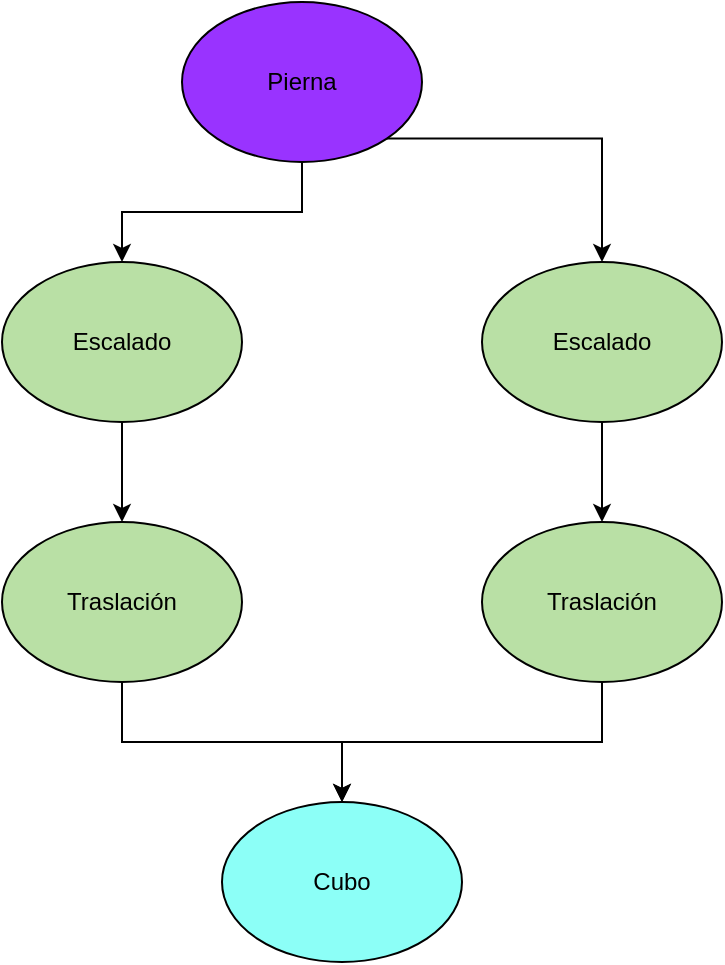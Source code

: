 <mxfile version="16.2.6" type="device"><diagram id="krBI8kT6g6ZMfQQ0Icqa" name="Page-1"><mxGraphModel dx="461" dy="743" grid="1" gridSize="10" guides="1" tooltips="1" connect="1" arrows="1" fold="1" page="1" pageScale="1" pageWidth="850" pageHeight="1100" math="0" shadow="0"><root><mxCell id="0"/><mxCell id="1" parent="0"/><mxCell id="rHuEny_SGPfgpW1nrN5e-9" style="edgeStyle=orthogonalEdgeStyle;rounded=0;orthogonalLoop=1;jettySize=auto;html=1;exitX=0.5;exitY=1;exitDx=0;exitDy=0;" edge="1" parent="1" source="rHuEny_SGPfgpW1nrN5e-1" target="rHuEny_SGPfgpW1nrN5e-2"><mxGeometry relative="1" as="geometry"/></mxCell><mxCell id="rHuEny_SGPfgpW1nrN5e-11" style="edgeStyle=orthogonalEdgeStyle;rounded=0;orthogonalLoop=1;jettySize=auto;html=1;exitX=1;exitY=1;exitDx=0;exitDy=0;" edge="1" parent="1" source="rHuEny_SGPfgpW1nrN5e-1" target="rHuEny_SGPfgpW1nrN5e-7"><mxGeometry relative="1" as="geometry"/></mxCell><mxCell id="rHuEny_SGPfgpW1nrN5e-1" value="Pierna" style="ellipse;whiteSpace=wrap;html=1;fillColor=#9933FF;" vertex="1" parent="1"><mxGeometry x="170" y="150" width="120" height="80" as="geometry"/></mxCell><mxCell id="rHuEny_SGPfgpW1nrN5e-10" style="edgeStyle=orthogonalEdgeStyle;rounded=0;orthogonalLoop=1;jettySize=auto;html=1;exitX=0.5;exitY=1;exitDx=0;exitDy=0;" edge="1" parent="1" source="rHuEny_SGPfgpW1nrN5e-2" target="rHuEny_SGPfgpW1nrN5e-4"><mxGeometry relative="1" as="geometry"/></mxCell><mxCell id="rHuEny_SGPfgpW1nrN5e-2" value="Escalado" style="ellipse;whiteSpace=wrap;html=1;fillColor=#B9E0A5;" vertex="1" parent="1"><mxGeometry x="80" y="280" width="120" height="80" as="geometry"/></mxCell><mxCell id="rHuEny_SGPfgpW1nrN5e-13" style="edgeStyle=orthogonalEdgeStyle;rounded=0;orthogonalLoop=1;jettySize=auto;html=1;exitX=0.5;exitY=1;exitDx=0;exitDy=0;" edge="1" parent="1" source="rHuEny_SGPfgpW1nrN5e-4" target="rHuEny_SGPfgpW1nrN5e-6"><mxGeometry relative="1" as="geometry"/></mxCell><mxCell id="rHuEny_SGPfgpW1nrN5e-4" value="Traslación" style="ellipse;whiteSpace=wrap;html=1;fillColor=#B9E0A5;" vertex="1" parent="1"><mxGeometry x="80" y="410" width="120" height="80" as="geometry"/></mxCell><mxCell id="rHuEny_SGPfgpW1nrN5e-6" value="Cubo" style="ellipse;whiteSpace=wrap;html=1;fillColor=#8CFFF7;" vertex="1" parent="1"><mxGeometry x="190" y="550" width="120" height="80" as="geometry"/></mxCell><mxCell id="rHuEny_SGPfgpW1nrN5e-12" style="edgeStyle=orthogonalEdgeStyle;rounded=0;orthogonalLoop=1;jettySize=auto;html=1;exitX=0.5;exitY=1;exitDx=0;exitDy=0;" edge="1" parent="1" source="rHuEny_SGPfgpW1nrN5e-7" target="rHuEny_SGPfgpW1nrN5e-8"><mxGeometry relative="1" as="geometry"/></mxCell><mxCell id="rHuEny_SGPfgpW1nrN5e-7" value="Escalado" style="ellipse;whiteSpace=wrap;html=1;fillColor=#B9E0A5;" vertex="1" parent="1"><mxGeometry x="320" y="280" width="120" height="80" as="geometry"/></mxCell><mxCell id="rHuEny_SGPfgpW1nrN5e-14" style="edgeStyle=orthogonalEdgeStyle;rounded=0;orthogonalLoop=1;jettySize=auto;html=1;exitX=0.5;exitY=1;exitDx=0;exitDy=0;" edge="1" parent="1" source="rHuEny_SGPfgpW1nrN5e-8" target="rHuEny_SGPfgpW1nrN5e-6"><mxGeometry relative="1" as="geometry"/></mxCell><mxCell id="rHuEny_SGPfgpW1nrN5e-8" value="Traslación" style="ellipse;whiteSpace=wrap;html=1;fillColor=#B9E0A5;" vertex="1" parent="1"><mxGeometry x="320" y="410" width="120" height="80" as="geometry"/></mxCell></root></mxGraphModel></diagram></mxfile>